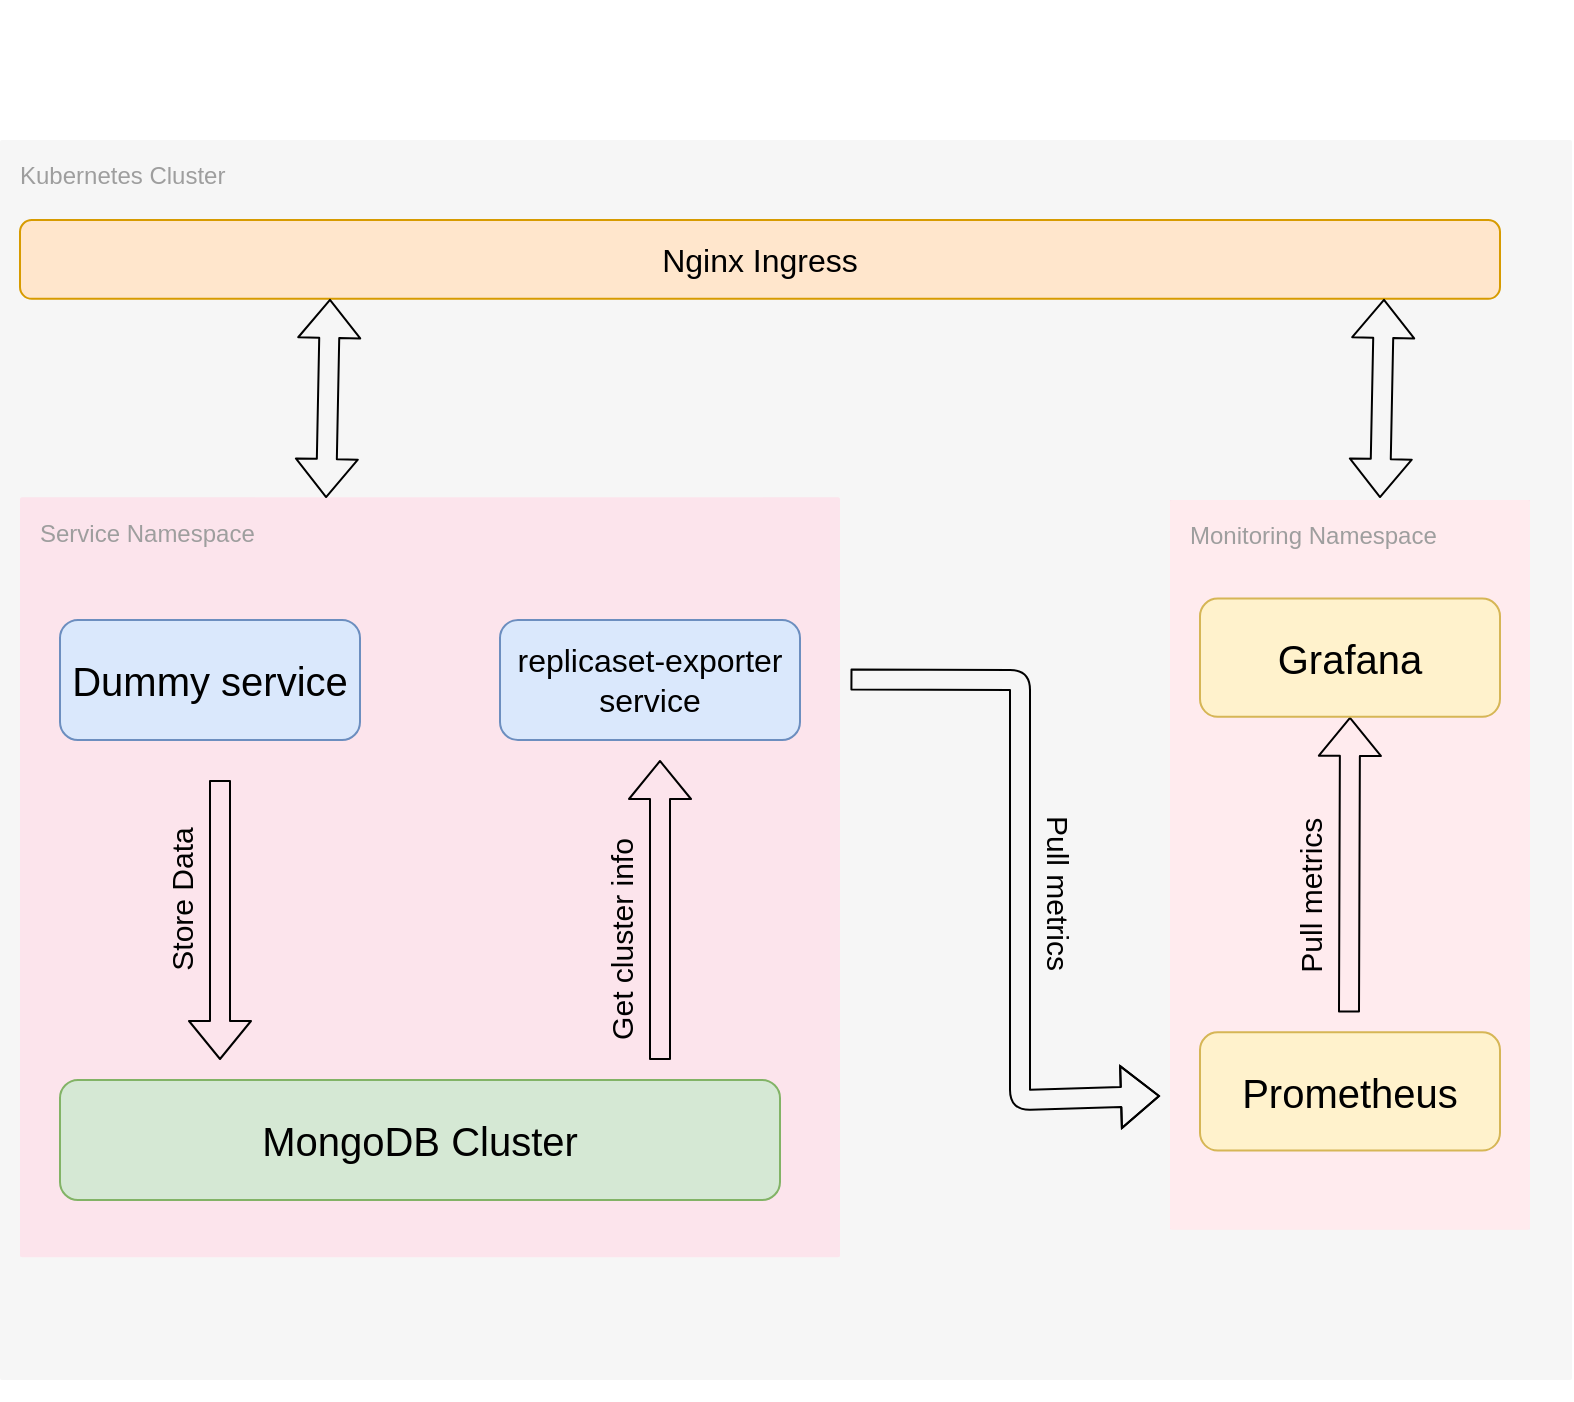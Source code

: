 <mxfile version="13.0.1" type="device"><diagram id="vPOSsgsxHyqbGNWmOHKB" name="Page-1"><mxGraphModel dx="901" dy="1783" grid="1" gridSize="10" guides="1" tooltips="1" connect="1" arrows="1" fold="1" page="1" pageScale="1" pageWidth="827" pageHeight="1169" math="0" shadow="0"><root><mxCell id="0"/><mxCell id="1" parent="0"/><mxCell id="CBBfsyrUgRh62VcfoFPf-34" value="" style="group;fillColor=#ffffff;" vertex="1" connectable="0" parent="1"><mxGeometry x="180" y="-90" width="786" height="700" as="geometry"/></mxCell><mxCell id="CBBfsyrUgRh62VcfoFPf-16" value="Kubernetes Cluster" style="points=[[0,0,0],[0.25,0,0],[0.5,0,0],[0.75,0,0],[1,0,0],[1,0.25,0],[1,0.5,0],[1,0.75,0],[1,1,0],[0.75,1,0],[0.5,1,0],[0.25,1,0],[0,1,0],[0,0.75,0],[0,0.5,0],[0,0.25,0]];rounded=1;absoluteArcSize=1;arcSize=2;html=1;strokeColor=none;gradientColor=none;shadow=0;dashed=0;fontSize=12;fontColor=#9E9E9E;align=left;verticalAlign=top;spacing=10;spacingTop=-4;fillColor=#F6F6F6;" vertex="1" parent="CBBfsyrUgRh62VcfoFPf-34"><mxGeometry y="70" width="786" height="620" as="geometry"/></mxCell><mxCell id="CBBfsyrUgRh62VcfoFPf-20" value="Service Namespace" style="points=[[0,0,0],[0.25,0,0],[0.5,0,0],[0.75,0,0],[1,0,0],[1,0.25,0],[1,0.5,0],[1,0.75,0],[1,1,0],[0.75,1,0],[0.5,1,0],[0.25,1,0],[0,1,0],[0,0.75,0],[0,0.5,0],[0,0.25,0]];rounded=1;absoluteArcSize=1;arcSize=2;html=1;strokeColor=none;gradientColor=none;shadow=0;dashed=0;fontSize=12;fontColor=#9E9E9E;align=left;verticalAlign=top;spacing=10;spacingTop=-4;fillColor=#FCE4EC;" vertex="1" parent="CBBfsyrUgRh62VcfoFPf-34"><mxGeometry width="410" height="380" relative="1" as="geometry"><mxPoint x="10" y="248.64" as="offset"/></mxGeometry></mxCell><mxCell id="CBBfsyrUgRh62VcfoFPf-39" value="&lt;font style=&quot;font-size: 16px&quot;&gt;Nginx Ingress&lt;br&gt;&lt;/font&gt;" style="rounded=1;whiteSpace=wrap;html=1;fillColor=#ffe6cc;strokeColor=#d79b00;" vertex="1" parent="CBBfsyrUgRh62VcfoFPf-34"><mxGeometry x="10" y="109.997" width="740" height="39.429" as="geometry"/></mxCell><mxCell id="CBBfsyrUgRh62VcfoFPf-40" value="" style="shape=flexArrow;endArrow=classic;startArrow=classic;html=1;exitX=0.344;exitY=0.108;exitDx=0;exitDy=0;exitPerimeter=0;" edge="1" parent="CBBfsyrUgRh62VcfoFPf-34"><mxGeometry width="50" height="50" relative="1" as="geometry"><mxPoint x="163.04" y="249.019" as="sourcePoint"/><mxPoint x="165" y="149.423" as="targetPoint"/></mxGeometry></mxCell><mxCell id="CBBfsyrUgRh62VcfoFPf-41" value="" style="shape=flexArrow;endArrow=classic;startArrow=classic;html=1;exitX=0.344;exitY=0.108;exitDx=0;exitDy=0;exitPerimeter=0;" edge="1" parent="CBBfsyrUgRh62VcfoFPf-34"><mxGeometry width="50" height="50" relative="1" as="geometry"><mxPoint x="690" y="249.019" as="sourcePoint"/><mxPoint x="692" y="149.423" as="targetPoint"/></mxGeometry></mxCell><mxCell id="CBBfsyrUgRh62VcfoFPf-2" value="&lt;font style=&quot;font-size: 16px&quot;&gt;replicaset-exporter&lt;br&gt;service&lt;br&gt;&lt;/font&gt;" style="rounded=1;whiteSpace=wrap;html=1;fillColor=#dae8fc;strokeColor=#6c8ebf;" vertex="1" parent="CBBfsyrUgRh62VcfoFPf-34"><mxGeometry x="250" y="310" width="150" height="60" as="geometry"/></mxCell><mxCell id="CBBfsyrUgRh62VcfoFPf-38" value="" style="group;fillColor=#FCE4EC;" vertex="1" connectable="0" parent="CBBfsyrUgRh62VcfoFPf-34"><mxGeometry x="585" y="249.996" width="180" height="364.714" as="geometry"/></mxCell><mxCell id="CBBfsyrUgRh62VcfoFPf-37" value="" style="group" vertex="1" connectable="0" parent="CBBfsyrUgRh62VcfoFPf-38"><mxGeometry width="180" height="364.714" as="geometry"/></mxCell><mxCell id="CBBfsyrUgRh62VcfoFPf-35" value="Monitoring Namespace" style="points=[[0,0,0],[0.25,0,0],[0.5,0,0],[0.75,0,0],[1,0,0],[1,0.25,0],[1,0.5,0],[1,0.75,0],[1,1,0],[0.75,1,0],[0.5,1,0],[0.25,1,0],[0,1,0],[0,0.75,0],[0,0.5,0],[0,0.25,0]];rounded=1;absoluteArcSize=1;arcSize=2;html=1;strokeColor=none;gradientColor=none;shadow=0;dashed=0;fontSize=12;fontColor=#9E9E9E;align=left;verticalAlign=top;spacing=10;spacingTop=-4;fillColor=#FFEBEE;labelBackgroundColor=none;" vertex="1" parent="CBBfsyrUgRh62VcfoFPf-37"><mxGeometry width="180" height="364.714" as="geometry"/></mxCell><mxCell id="CBBfsyrUgRh62VcfoFPf-9" value="&lt;font style=&quot;font-size: 20px&quot;&gt;Prometheus&lt;/font&gt;" style="rounded=1;whiteSpace=wrap;html=1;fillColor=#fff2cc;strokeColor=#d6b656;" vertex="1" parent="CBBfsyrUgRh62VcfoFPf-37"><mxGeometry x="15" y="266.143" width="150" height="59.143" as="geometry"/></mxCell><mxCell id="CBBfsyrUgRh62VcfoFPf-13" value="" style="shape=flexArrow;endArrow=classic;html=1;" edge="1" parent="CBBfsyrUgRh62VcfoFPf-37"><mxGeometry width="50" height="50" relative="1" as="geometry"><mxPoint x="89.5" y="256.286" as="sourcePoint"/><mxPoint x="90" y="108.429" as="targetPoint"/></mxGeometry></mxCell><mxCell id="CBBfsyrUgRh62VcfoFPf-14" value="&lt;font style=&quot;font-size: 15px&quot;&gt;Pull metrics&lt;/font&gt;" style="edgeLabel;html=1;align=center;verticalAlign=middle;resizable=0;points=[];horizontal=0;labelBackgroundColor=none;" vertex="1" connectable="0" parent="CBBfsyrUgRh62VcfoFPf-13"><mxGeometry x="0.16" y="-2" relative="1" as="geometry"><mxPoint x="-22" y="28" as="offset"/></mxGeometry></mxCell><mxCell id="CBBfsyrUgRh62VcfoFPf-12" value="&lt;font style=&quot;font-size: 20px&quot;&gt;Grafana&lt;/font&gt;" style="rounded=1;whiteSpace=wrap;html=1;fillColor=#fff2cc;strokeColor=#d6b656;" vertex="1" parent="CBBfsyrUgRh62VcfoFPf-37"><mxGeometry x="15" y="49.286" width="150" height="59.143" as="geometry"/></mxCell><mxCell id="CBBfsyrUgRh62VcfoFPf-10" value="" style="shape=flexArrow;endArrow=classic;html=1;exitX=0.541;exitY=0.435;exitDx=0;exitDy=0;exitPerimeter=0;" edge="1" parent="CBBfsyrUgRh62VcfoFPf-34" source="CBBfsyrUgRh62VcfoFPf-16"><mxGeometry width="50" height="50" relative="1" as="geometry"><mxPoint x="420" y="335.143" as="sourcePoint"/><mxPoint x="580" y="548" as="targetPoint"/><Array as="points"><mxPoint x="510" y="340"/><mxPoint x="510" y="550"/></Array></mxGeometry></mxCell><mxCell id="CBBfsyrUgRh62VcfoFPf-11" value="&lt;font style=&quot;font-size: 15px&quot;&gt;Pull metrics&lt;/font&gt;" style="edgeLabel;html=1;align=center;verticalAlign=middle;resizable=0;points=[];horizontal=1;labelBackgroundColor=none;rotation=90;" vertex="1" connectable="0" parent="CBBfsyrUgRh62VcfoFPf-10"><mxGeometry x="0.16" y="-2" relative="1" as="geometry"><mxPoint x="22" y="-21" as="offset"/></mxGeometry></mxCell><mxCell id="CBBfsyrUgRh62VcfoFPf-1" value="&lt;font style=&quot;font-size: 20px&quot;&gt;Dummy service&lt;/font&gt;" style="rounded=1;whiteSpace=wrap;html=1;fillColor=#dae8fc;strokeColor=#6c8ebf;" vertex="1" parent="1"><mxGeometry x="210" y="220" width="150" height="60" as="geometry"/></mxCell><mxCell id="CBBfsyrUgRh62VcfoFPf-4" value="&lt;font style=&quot;font-size: 20px&quot;&gt;MongoDB Cluster&lt;/font&gt;" style="rounded=1;whiteSpace=wrap;html=1;fillColor=#d5e8d4;strokeColor=#82b366;" vertex="1" parent="1"><mxGeometry x="210" y="450" width="360" height="60" as="geometry"/></mxCell><mxCell id="CBBfsyrUgRh62VcfoFPf-5" value="" style="shape=flexArrow;endArrow=classic;html=1;" edge="1" parent="1"><mxGeometry width="50" height="50" relative="1" as="geometry"><mxPoint x="290" y="300" as="sourcePoint"/><mxPoint x="290" y="440" as="targetPoint"/></mxGeometry></mxCell><mxCell id="CBBfsyrUgRh62VcfoFPf-7" value="&lt;font style=&quot;font-size: 15px&quot;&gt;Store Data&lt;/font&gt;" style="edgeLabel;html=1;align=center;verticalAlign=middle;resizable=0;points=[];rotation=-90;labelBackgroundColor=none;" vertex="1" connectable="0" parent="CBBfsyrUgRh62VcfoFPf-5"><mxGeometry x="-0.257" y="-3" relative="1" as="geometry"><mxPoint x="-17" y="8" as="offset"/></mxGeometry></mxCell><mxCell id="CBBfsyrUgRh62VcfoFPf-6" value="" style="shape=flexArrow;endArrow=classic;html=1;" edge="1" parent="1"><mxGeometry width="50" height="50" relative="1" as="geometry"><mxPoint x="510" y="440" as="sourcePoint"/><mxPoint x="510" y="290" as="targetPoint"/></mxGeometry></mxCell><mxCell id="CBBfsyrUgRh62VcfoFPf-8" value="&lt;font style=&quot;font-size: 15px&quot;&gt;Get cluster info&lt;/font&gt;" style="edgeLabel;html=1;align=center;verticalAlign=middle;resizable=0;points=[];horizontal=1;rotation=-90;labelBackgroundColor=none;" vertex="1" connectable="0" parent="CBBfsyrUgRh62VcfoFPf-6"><mxGeometry x="0.16" y="-2" relative="1" as="geometry"><mxPoint x="-22" y="27" as="offset"/></mxGeometry></mxCell></root></mxGraphModel></diagram></mxfile>